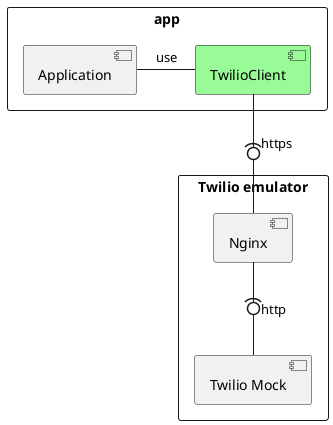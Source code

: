 @startuml

rectangle app {
  component Application
  component TwilioClient  #palegreen
}
rectangle "Twilio emulator" {
  component Nginx
  component "Twilio Mock" as TwilioMock
}

Application - TwilioClient : use
TwilioClient -(0- Nginx : https
Nginx -(0- TwilioMock : http

@enduml
